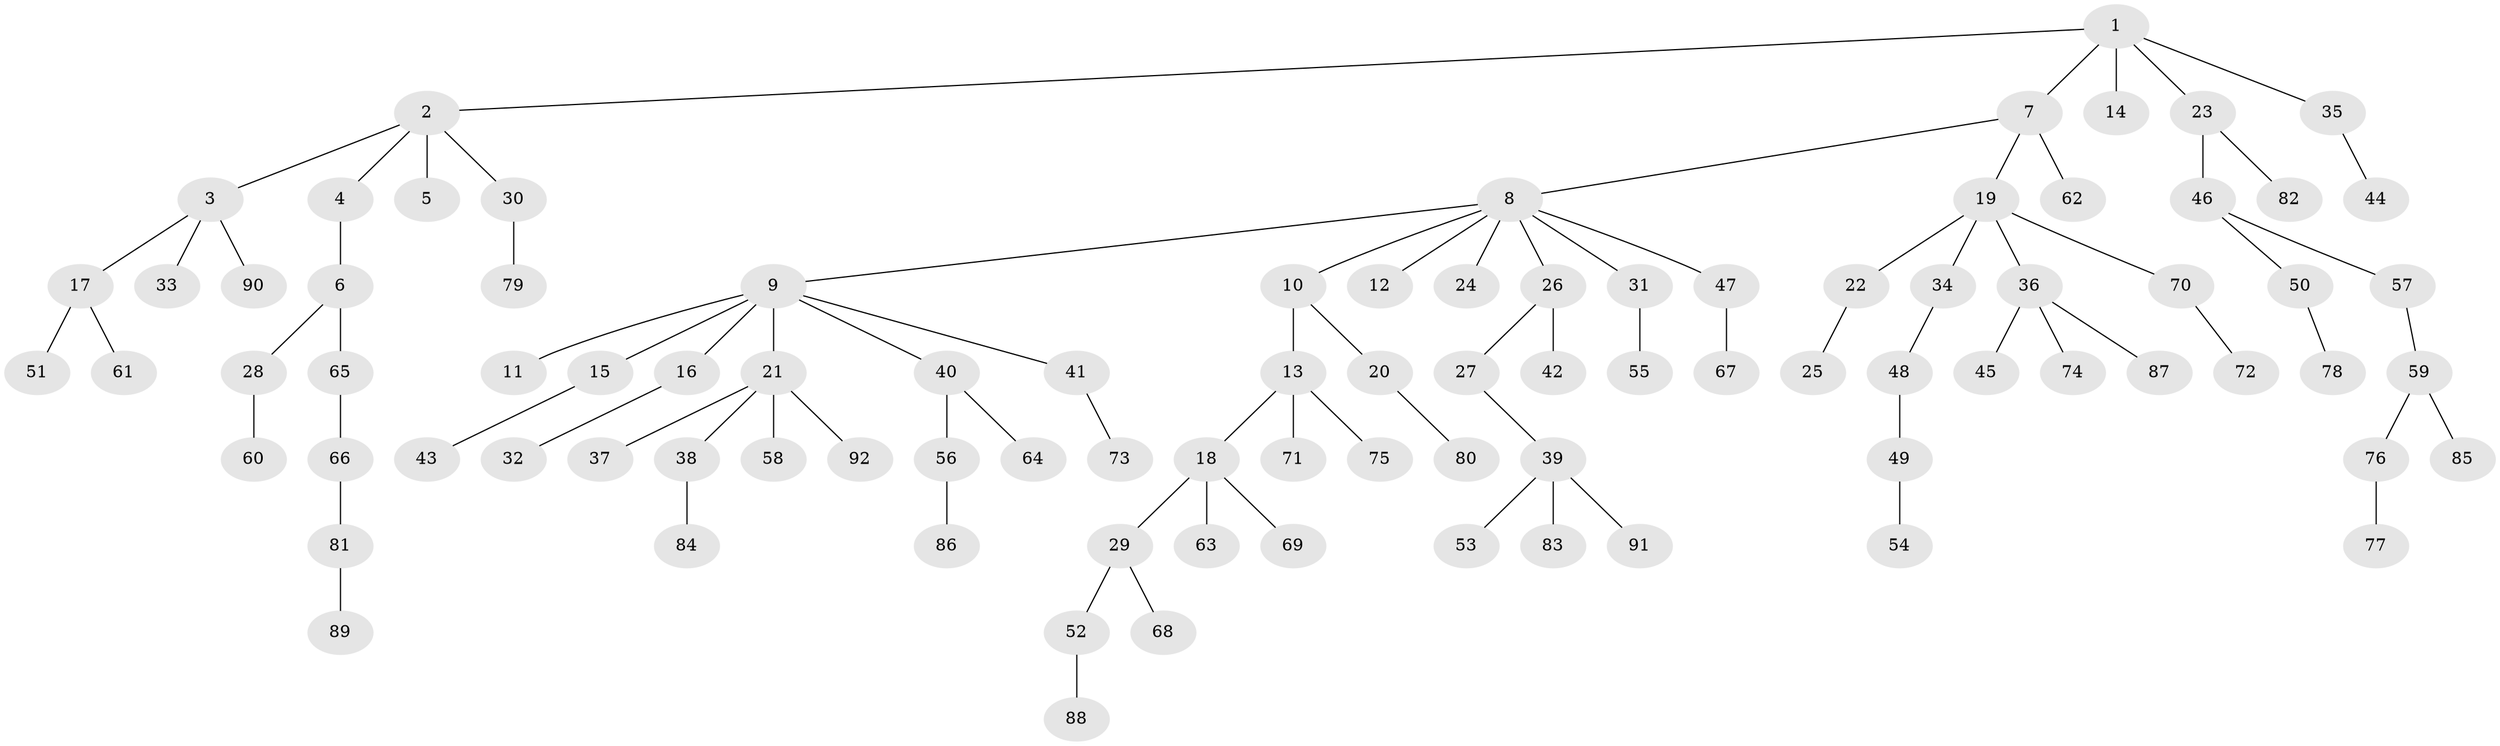 // coarse degree distribution, {3: 0.10714285714285714, 2: 0.32142857142857145, 6: 0.03571428571428571, 4: 0.07142857142857142, 1: 0.4642857142857143}
// Generated by graph-tools (version 1.1) at 2025/51/03/04/25 22:51:32]
// undirected, 92 vertices, 91 edges
graph export_dot {
  node [color=gray90,style=filled];
  1;
  2;
  3;
  4;
  5;
  6;
  7;
  8;
  9;
  10;
  11;
  12;
  13;
  14;
  15;
  16;
  17;
  18;
  19;
  20;
  21;
  22;
  23;
  24;
  25;
  26;
  27;
  28;
  29;
  30;
  31;
  32;
  33;
  34;
  35;
  36;
  37;
  38;
  39;
  40;
  41;
  42;
  43;
  44;
  45;
  46;
  47;
  48;
  49;
  50;
  51;
  52;
  53;
  54;
  55;
  56;
  57;
  58;
  59;
  60;
  61;
  62;
  63;
  64;
  65;
  66;
  67;
  68;
  69;
  70;
  71;
  72;
  73;
  74;
  75;
  76;
  77;
  78;
  79;
  80;
  81;
  82;
  83;
  84;
  85;
  86;
  87;
  88;
  89;
  90;
  91;
  92;
  1 -- 2;
  1 -- 7;
  1 -- 14;
  1 -- 23;
  1 -- 35;
  2 -- 3;
  2 -- 4;
  2 -- 5;
  2 -- 30;
  3 -- 17;
  3 -- 33;
  3 -- 90;
  4 -- 6;
  6 -- 28;
  6 -- 65;
  7 -- 8;
  7 -- 19;
  7 -- 62;
  8 -- 9;
  8 -- 10;
  8 -- 12;
  8 -- 24;
  8 -- 26;
  8 -- 31;
  8 -- 47;
  9 -- 11;
  9 -- 15;
  9 -- 16;
  9 -- 21;
  9 -- 40;
  9 -- 41;
  10 -- 13;
  10 -- 20;
  13 -- 18;
  13 -- 71;
  13 -- 75;
  15 -- 43;
  16 -- 32;
  17 -- 51;
  17 -- 61;
  18 -- 29;
  18 -- 63;
  18 -- 69;
  19 -- 22;
  19 -- 34;
  19 -- 36;
  19 -- 70;
  20 -- 80;
  21 -- 37;
  21 -- 38;
  21 -- 58;
  21 -- 92;
  22 -- 25;
  23 -- 46;
  23 -- 82;
  26 -- 27;
  26 -- 42;
  27 -- 39;
  28 -- 60;
  29 -- 52;
  29 -- 68;
  30 -- 79;
  31 -- 55;
  34 -- 48;
  35 -- 44;
  36 -- 45;
  36 -- 74;
  36 -- 87;
  38 -- 84;
  39 -- 53;
  39 -- 83;
  39 -- 91;
  40 -- 56;
  40 -- 64;
  41 -- 73;
  46 -- 50;
  46 -- 57;
  47 -- 67;
  48 -- 49;
  49 -- 54;
  50 -- 78;
  52 -- 88;
  56 -- 86;
  57 -- 59;
  59 -- 76;
  59 -- 85;
  65 -- 66;
  66 -- 81;
  70 -- 72;
  76 -- 77;
  81 -- 89;
}
